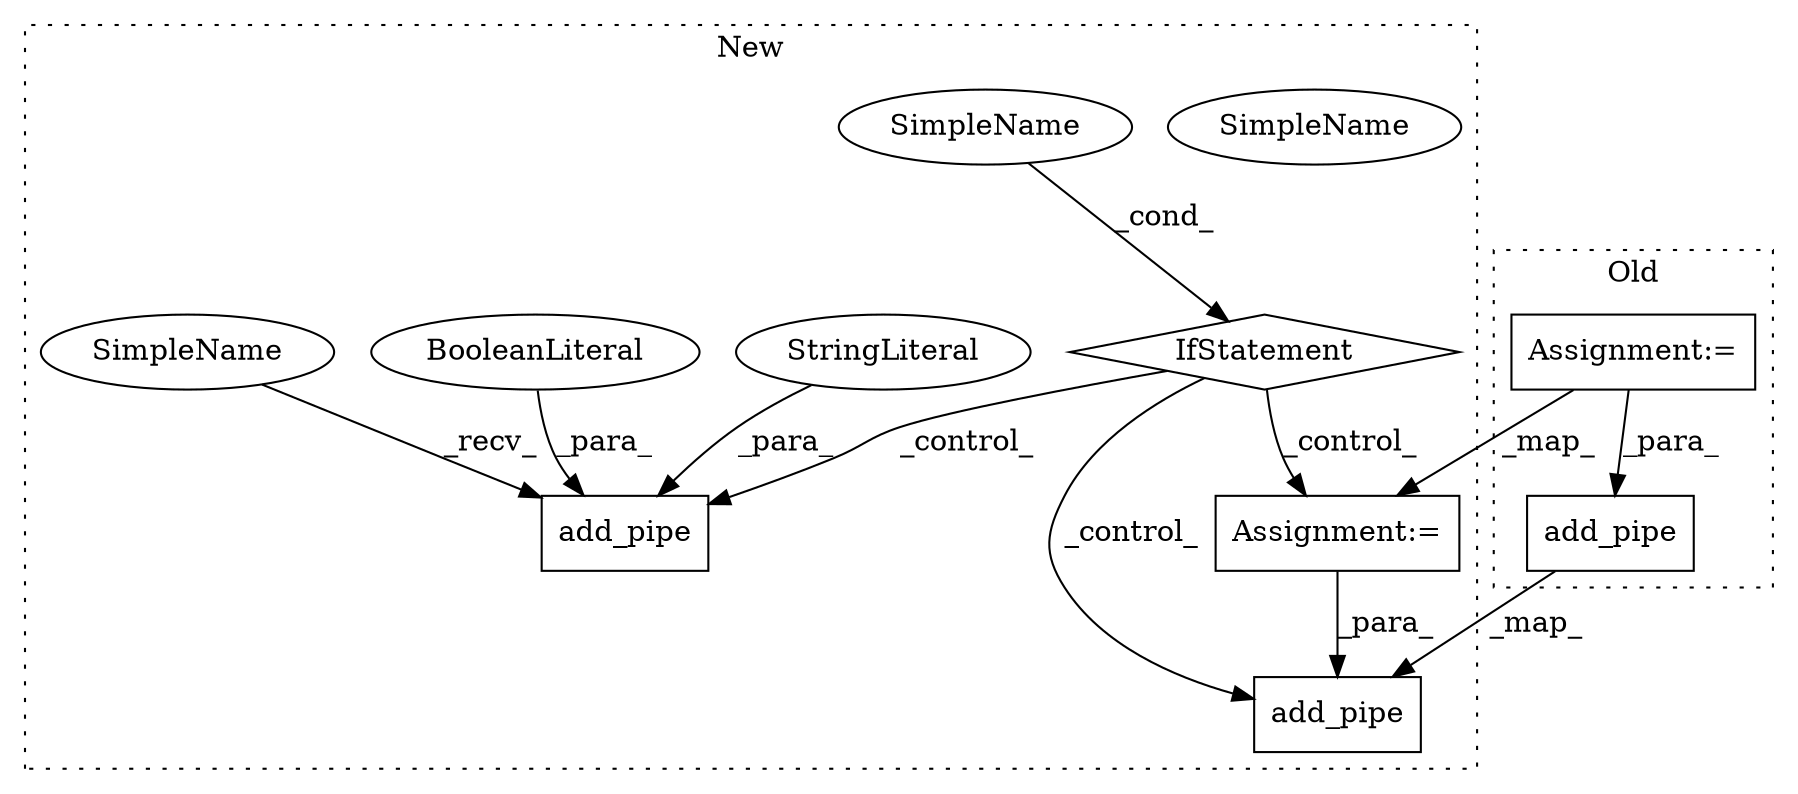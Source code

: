 digraph G {
subgraph cluster0 {
1 [label="add_pipe" a="32" s="1268,1289" l="9,1" shape="box"];
8 [label="Assignment:=" a="7" s="1170" l="1" shape="box"];
label = "Old";
style="dotted";
}
subgraph cluster1 {
2 [label="add_pipe" a="32" s="1818,1839" l="9,1" shape="box"];
3 [label="SimpleName" a="42" s="1453" l="45" shape="ellipse"];
4 [label="add_pipe" a="32" s="1643,1688" l="9,1" shape="box"];
5 [label="StringLiteral" a="45" s="1652" l="9" shape="ellipse"];
6 [label="IfStatement" a="25" s="1449,1498" l="4,2" shape="diamond"];
7 [label="BooleanLiteral" a="9" s="1684" l="4" shape="ellipse"];
9 [label="Assignment:=" a="7" s="1718" l="1" shape="box"];
10 [label="SimpleName" a="42" s="1453" l="45" shape="ellipse"];
11 [label="SimpleName" a="42" s="1639" l="3" shape="ellipse"];
label = "New";
style="dotted";
}
1 -> 2 [label="_map_"];
5 -> 4 [label="_para_"];
6 -> 2 [label="_control_"];
6 -> 4 [label="_control_"];
6 -> 9 [label="_control_"];
7 -> 4 [label="_para_"];
8 -> 9 [label="_map_"];
8 -> 1 [label="_para_"];
9 -> 2 [label="_para_"];
10 -> 6 [label="_cond_"];
11 -> 4 [label="_recv_"];
}